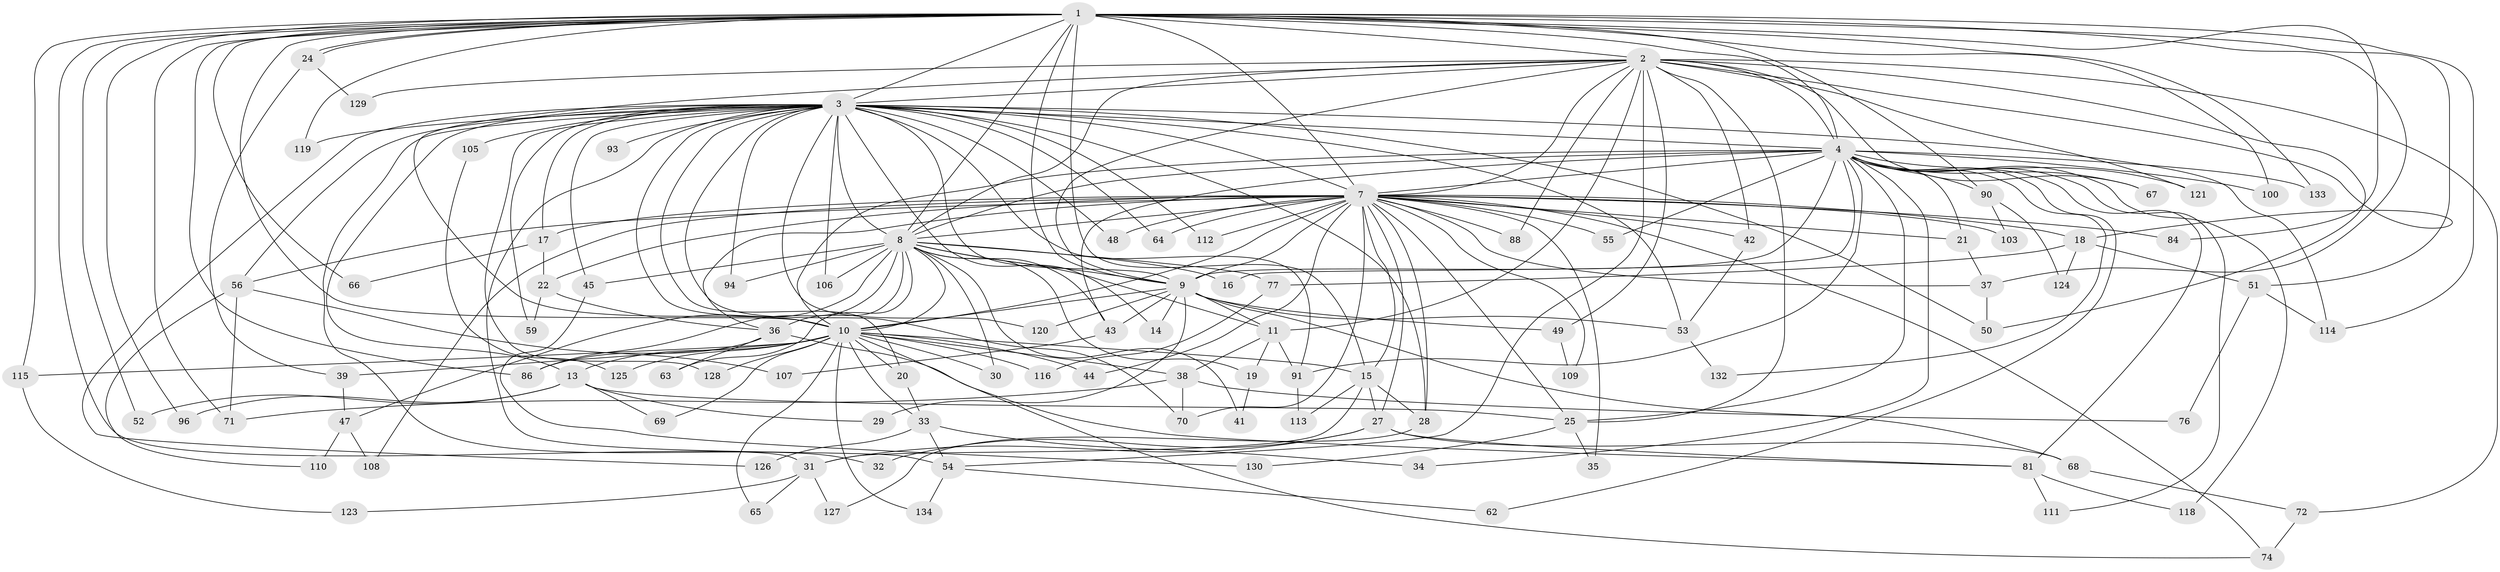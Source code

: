 // original degree distribution, {29: 0.007462686567164179, 20: 0.007462686567164179, 25: 0.014925373134328358, 26: 0.007462686567164179, 11: 0.007462686567164179, 22: 0.007462686567164179, 34: 0.007462686567164179, 23: 0.007462686567164179, 18: 0.007462686567164179, 6: 0.04477611940298507, 4: 0.06716417910447761, 7: 0.014925373134328358, 2: 0.5223880597014925, 5: 0.05970149253731343, 3: 0.21641791044776118}
// Generated by graph-tools (version 1.1) at 2025/11/02/27/25 16:11:08]
// undirected, 102 vertices, 233 edges
graph export_dot {
graph [start="1"]
  node [color=gray90,style=filled];
  1 [super="+75"];
  2 [super="+78"];
  3 [super="+6"];
  4 [super="+5"];
  7 [super="+23"];
  8 [super="+12"];
  9 [super="+46"];
  10 [super="+101"];
  11 [super="+26"];
  13 [super="+102"];
  14;
  15 [super="+99"];
  16;
  17;
  18;
  19;
  20;
  21;
  22 [super="+85"];
  24 [super="+57"];
  25 [super="+60"];
  27;
  28 [super="+40"];
  29;
  30;
  31 [super="+92"];
  32;
  33 [super="+122"];
  34;
  35;
  36 [super="+58"];
  37 [super="+73"];
  38 [super="+79"];
  39;
  41;
  42;
  43 [super="+98"];
  44;
  45;
  47;
  48;
  49 [super="+89"];
  50;
  51 [super="+61"];
  52;
  53 [super="+97"];
  54;
  55;
  56 [super="+80"];
  59;
  62;
  63;
  64;
  65;
  66;
  67;
  68;
  69;
  70 [super="+87"];
  71;
  72 [super="+82"];
  74;
  76;
  77;
  81 [super="+83"];
  84;
  86 [super="+95"];
  88;
  90 [super="+104"];
  91 [super="+131"];
  93;
  94;
  96;
  100;
  103;
  105;
  106;
  107;
  108;
  109;
  110;
  111;
  112;
  113;
  114 [super="+117"];
  115;
  116;
  118;
  119;
  120;
  121;
  123;
  124;
  125;
  126;
  127;
  128;
  129;
  130;
  132;
  133;
  134;
  1 -- 2;
  1 -- 3 [weight=2];
  1 -- 4 [weight=3];
  1 -- 7;
  1 -- 8;
  1 -- 9;
  1 -- 10;
  1 -- 15;
  1 -- 24 [weight=2];
  1 -- 24;
  1 -- 37;
  1 -- 51 [weight=2];
  1 -- 52;
  1 -- 66;
  1 -- 71;
  1 -- 84;
  1 -- 90;
  1 -- 96;
  1 -- 100;
  1 -- 114;
  1 -- 115;
  1 -- 119;
  1 -- 133;
  1 -- 86;
  1 -- 31;
  2 -- 3 [weight=2];
  2 -- 4 [weight=2];
  2 -- 7;
  2 -- 8;
  2 -- 9;
  2 -- 10;
  2 -- 11;
  2 -- 18;
  2 -- 25;
  2 -- 42;
  2 -- 49;
  2 -- 54;
  2 -- 67;
  2 -- 72;
  2 -- 88;
  2 -- 129;
  2 -- 121;
  2 -- 50;
  3 -- 4 [weight=4];
  3 -- 7 [weight=2];
  3 -- 8 [weight=2];
  3 -- 9 [weight=3];
  3 -- 10 [weight=2];
  3 -- 17;
  3 -- 20;
  3 -- 32;
  3 -- 50;
  3 -- 54;
  3 -- 59;
  3 -- 64;
  3 -- 70;
  3 -- 91;
  3 -- 93 [weight=2];
  3 -- 105 [weight=2];
  3 -- 106;
  3 -- 119;
  3 -- 120;
  3 -- 126;
  3 -- 128;
  3 -- 13;
  3 -- 14;
  3 -- 28;
  3 -- 94;
  3 -- 45;
  3 -- 48;
  3 -- 112;
  3 -- 114;
  3 -- 53;
  3 -- 56;
  4 -- 7 [weight=2];
  4 -- 8 [weight=2];
  4 -- 9 [weight=2];
  4 -- 10 [weight=2];
  4 -- 16;
  4 -- 21;
  4 -- 25;
  4 -- 34;
  4 -- 55;
  4 -- 62;
  4 -- 90 [weight=2];
  4 -- 100;
  4 -- 111;
  4 -- 118;
  4 -- 121;
  4 -- 132;
  4 -- 133;
  4 -- 67;
  4 -- 81;
  4 -- 43;
  4 -- 91;
  7 -- 8 [weight=3];
  7 -- 9;
  7 -- 10;
  7 -- 17;
  7 -- 18;
  7 -- 21;
  7 -- 22;
  7 -- 27;
  7 -- 28;
  7 -- 35;
  7 -- 42;
  7 -- 44;
  7 -- 48;
  7 -- 55;
  7 -- 56 [weight=2];
  7 -- 64;
  7 -- 74;
  7 -- 84;
  7 -- 88;
  7 -- 103;
  7 -- 108;
  7 -- 109;
  7 -- 112;
  7 -- 37;
  7 -- 36;
  7 -- 70;
  7 -- 15;
  7 -- 25;
  8 -- 9;
  8 -- 10;
  8 -- 16;
  8 -- 30;
  8 -- 36;
  8 -- 41;
  8 -- 43;
  8 -- 45;
  8 -- 47;
  8 -- 63;
  8 -- 77;
  8 -- 86;
  8 -- 94;
  8 -- 106;
  8 -- 19;
  8 -- 11;
  9 -- 10;
  9 -- 11;
  9 -- 14;
  9 -- 29;
  9 -- 43;
  9 -- 49 [weight=2];
  9 -- 53;
  9 -- 68;
  9 -- 120;
  10 -- 13;
  10 -- 15;
  10 -- 20;
  10 -- 30;
  10 -- 33;
  10 -- 38 [weight=2];
  10 -- 39;
  10 -- 44;
  10 -- 65;
  10 -- 69;
  10 -- 74;
  10 -- 115;
  10 -- 125;
  10 -- 128;
  10 -- 134;
  10 -- 116;
  11 -- 19;
  11 -- 38;
  11 -- 91;
  13 -- 29;
  13 -- 52;
  13 -- 69;
  13 -- 96;
  13 -- 25;
  15 -- 27;
  15 -- 31;
  15 -- 113;
  15 -- 28;
  17 -- 22;
  17 -- 66;
  18 -- 51;
  18 -- 77;
  18 -- 124;
  19 -- 41;
  20 -- 33;
  21 -- 37;
  22 -- 59;
  22 -- 36;
  24 -- 39;
  24 -- 129;
  25 -- 35;
  25 -- 130;
  27 -- 31;
  27 -- 32;
  27 -- 68;
  27 -- 81;
  28 -- 127;
  31 -- 65;
  31 -- 123;
  31 -- 127;
  33 -- 34;
  33 -- 126;
  33 -- 54;
  36 -- 63;
  36 -- 86;
  36 -- 81;
  37 -- 50;
  38 -- 76;
  38 -- 71;
  38 -- 70;
  39 -- 47;
  42 -- 53;
  43 -- 107;
  45 -- 130;
  47 -- 108;
  47 -- 110;
  49 -- 109;
  51 -- 76;
  51 -- 114;
  53 -- 132;
  54 -- 62;
  54 -- 134;
  56 -- 71;
  56 -- 107;
  56 -- 110;
  68 -- 72;
  72 -- 74;
  77 -- 116;
  81 -- 111;
  81 -- 118;
  90 -- 103;
  90 -- 124;
  91 -- 113;
  105 -- 125;
  115 -- 123;
}
